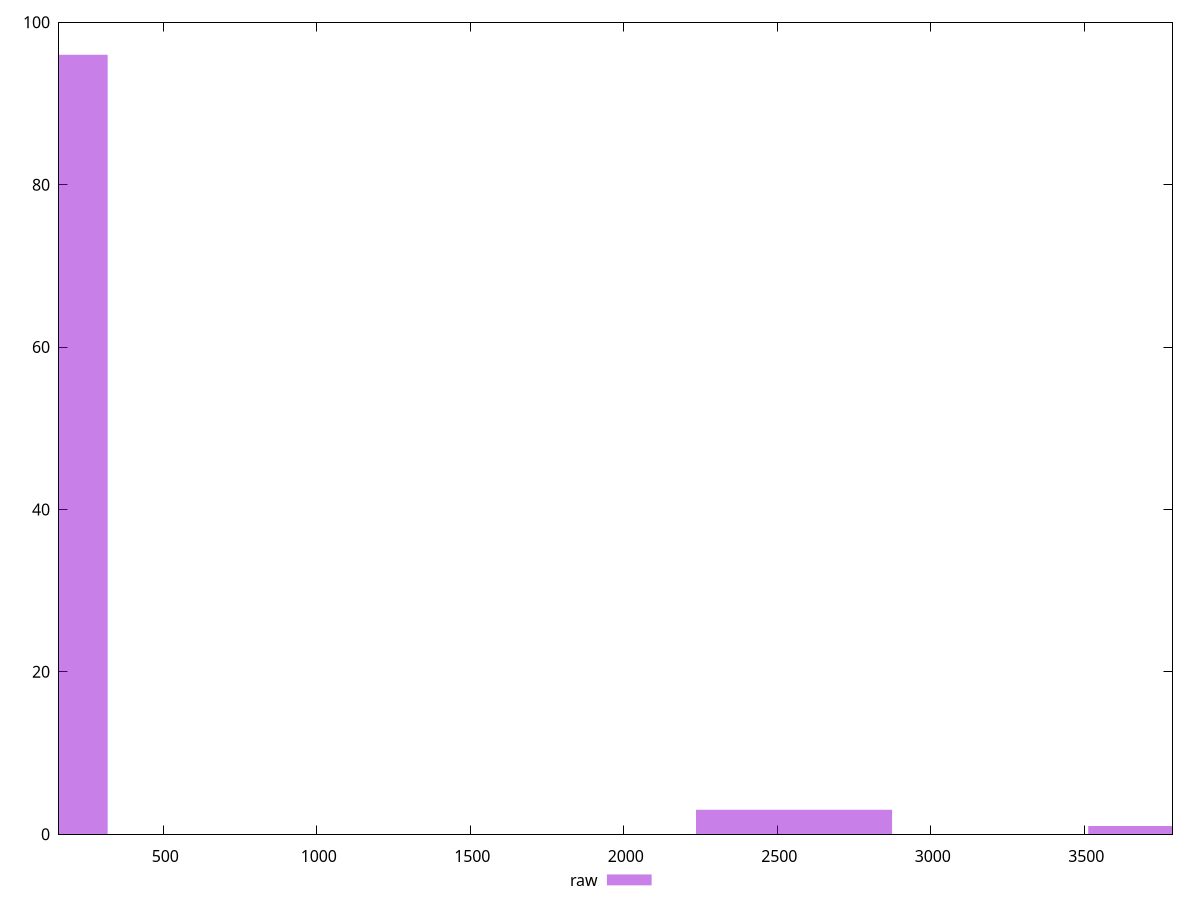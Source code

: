 reset

$raw <<EOF
3832.064282338779 1
0 96
2554.7095215591858 3
EOF

set key outside below
set boxwidth 638.6773803897964
set xrange [160.878:3787.246]
set yrange [0:100]
set trange [0:100]
set style fill transparent solid 0.5 noborder
set terminal svg size 640, 490 enhanced background rgb 'white'
set output "reports/report_00031_2021-02-24T23-18-18.084Z/server-response-time/samples/card/raw/histogram.svg"

plot $raw title "raw" with boxes

reset
